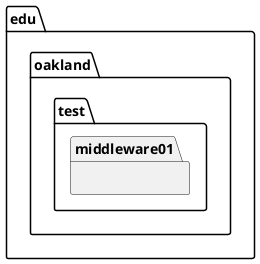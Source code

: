 @startuml Middleware01TestPackage_InternalDependencies

package edu.oakland.test.middleware01 {
    
}

@enduml